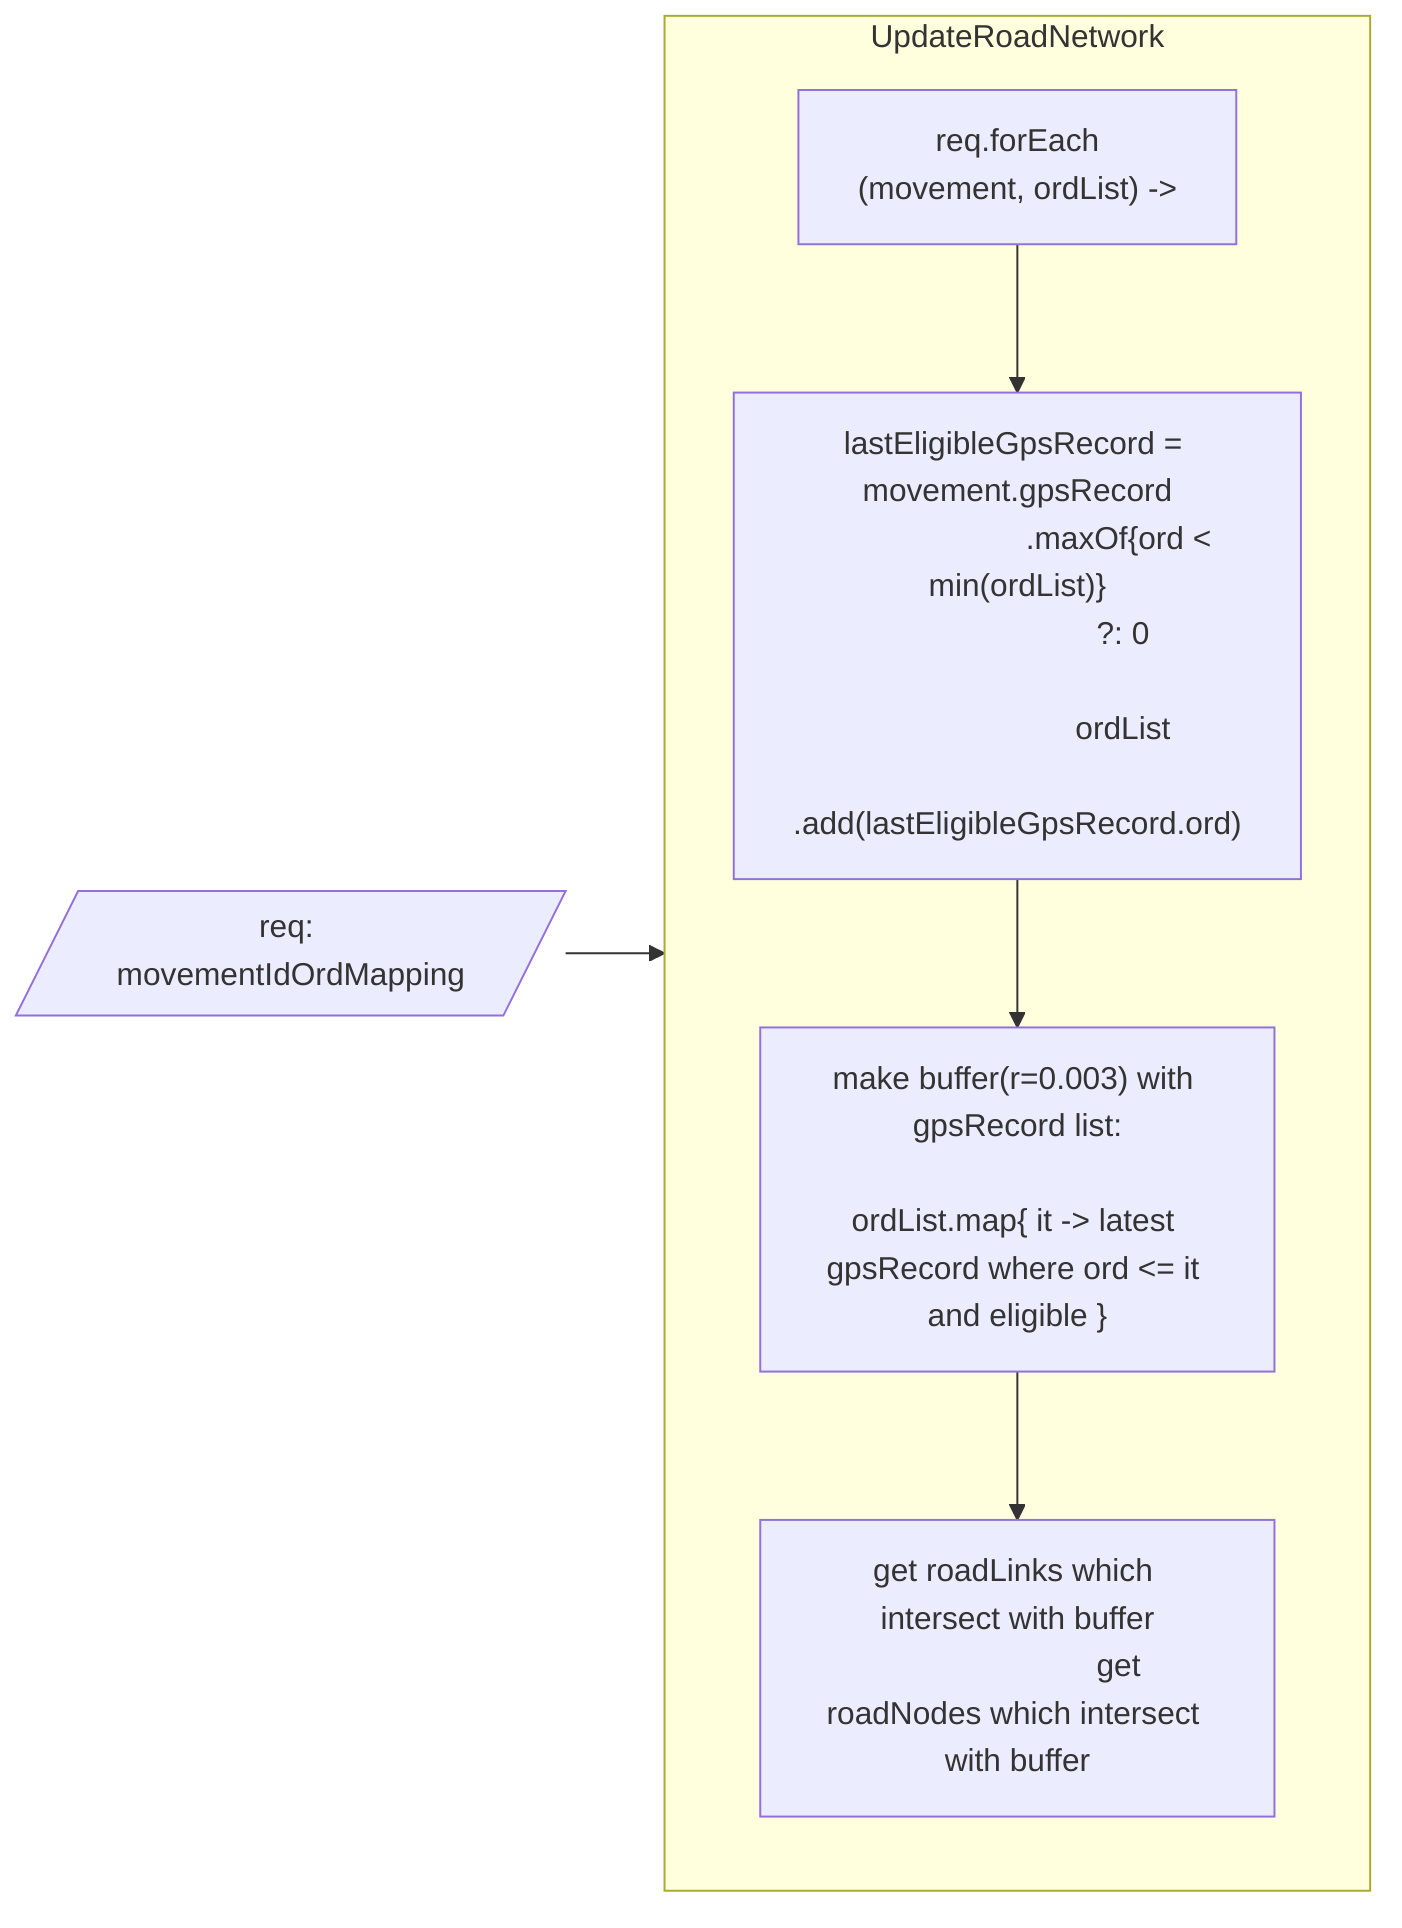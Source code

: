 flowchart LR

	I[/req: movementIdOrdMapping/]
	GpsRecordListForEach["
		req.forEach
		(movement, ordList) ->
	"]
	subgraph UpdateRoadNetwork
		direction TB

		UpdateOrdList["
			lastEligibleGpsRecord = movement.gpsRecord
			.maxOf{ord < min(ordList)}
			?: 0

			ordList
			.add(lastEligibleGpsRecord.ord)

		"]

		GetLatestEligibleGpsRecord["
			make buffer(r=0.003) with gpsRecord list:
			ordList.map{ it -> latest gpsRecord where ord <= it and eligible }
		"]

		GetRoadLink["
			get roadLinks which intersect with buffer
			get roadNodes which intersect with buffer
		"]


	GpsRecordListForEach --> UpdateOrdList --> GetLatestEligibleGpsRecord --> GetRoadLink
	end

I --> UpdateRoadNetwork